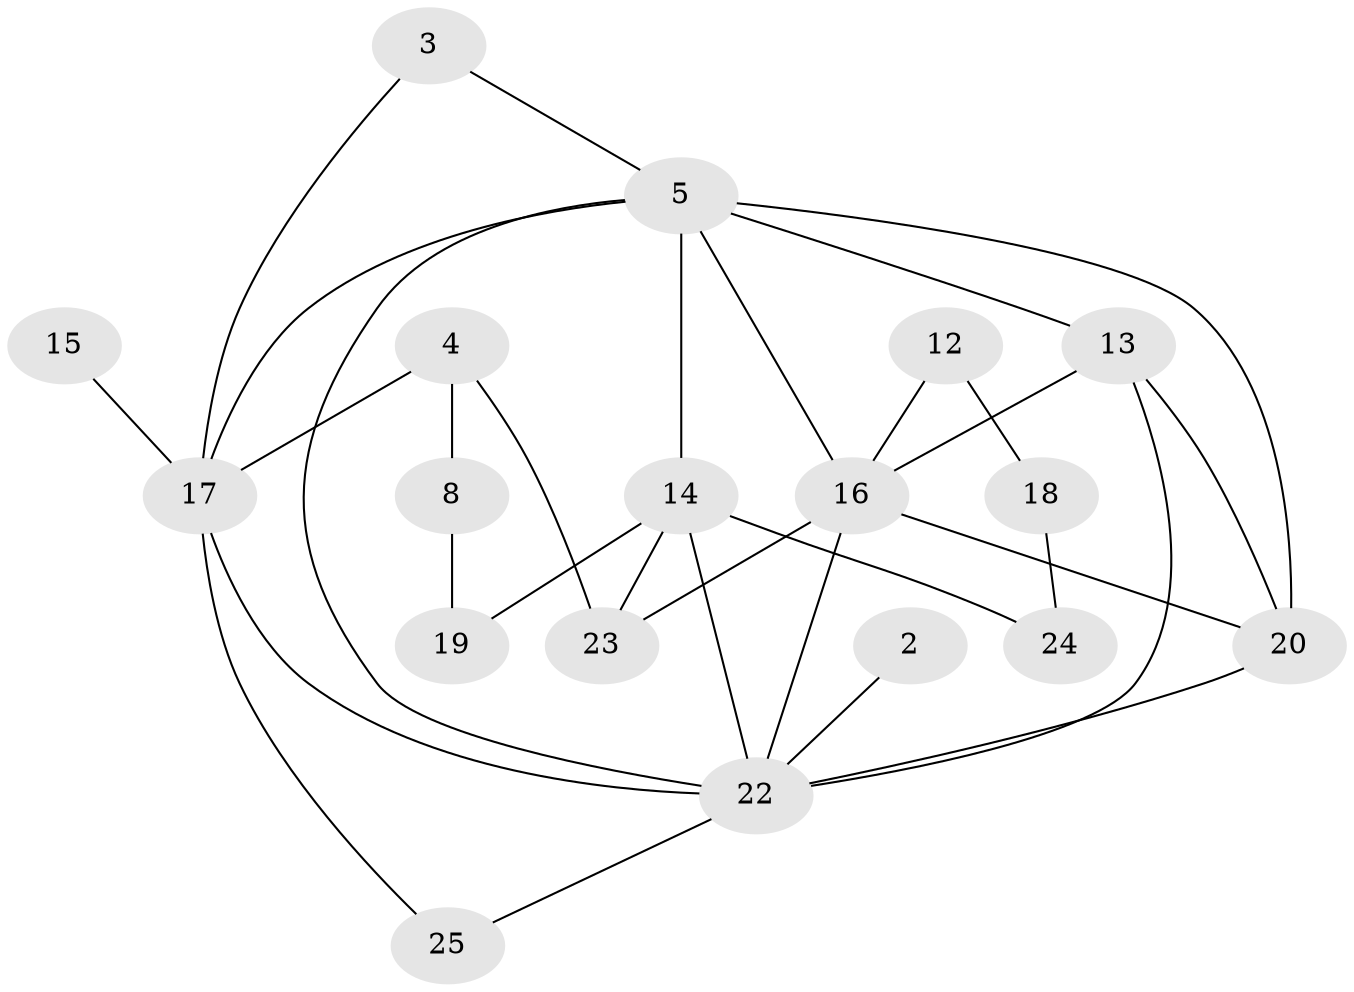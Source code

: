 // original degree distribution, {3: 0.21739130434782608, 5: 0.028985507246376812, 4: 0.10144927536231885, 1: 0.2463768115942029, 2: 0.2608695652173913, 0: 0.11594202898550725, 6: 0.028985507246376812}
// Generated by graph-tools (version 1.1) at 2025/35/03/04/25 23:35:56]
// undirected, 18 vertices, 31 edges
graph export_dot {
  node [color=gray90,style=filled];
  2;
  3;
  4;
  5;
  8;
  12;
  13;
  14;
  15;
  16;
  17;
  18;
  19;
  20;
  22;
  23;
  24;
  25;
  2 -- 22 [weight=1.0];
  3 -- 5 [weight=1.0];
  3 -- 17 [weight=1.0];
  4 -- 8 [weight=1.0];
  4 -- 17 [weight=1.0];
  4 -- 23 [weight=1.0];
  5 -- 13 [weight=1.0];
  5 -- 14 [weight=1.0];
  5 -- 16 [weight=1.0];
  5 -- 17 [weight=1.0];
  5 -- 20 [weight=1.0];
  5 -- 22 [weight=1.0];
  8 -- 19 [weight=1.0];
  12 -- 16 [weight=1.0];
  12 -- 18 [weight=1.0];
  13 -- 16 [weight=1.0];
  13 -- 20 [weight=1.0];
  13 -- 22 [weight=1.0];
  14 -- 19 [weight=2.0];
  14 -- 22 [weight=1.0];
  14 -- 23 [weight=1.0];
  14 -- 24 [weight=1.0];
  15 -- 17 [weight=1.0];
  16 -- 20 [weight=1.0];
  16 -- 22 [weight=1.0];
  16 -- 23 [weight=1.0];
  17 -- 22 [weight=1.0];
  17 -- 25 [weight=1.0];
  18 -- 24 [weight=1.0];
  20 -- 22 [weight=1.0];
  22 -- 25 [weight=1.0];
}
